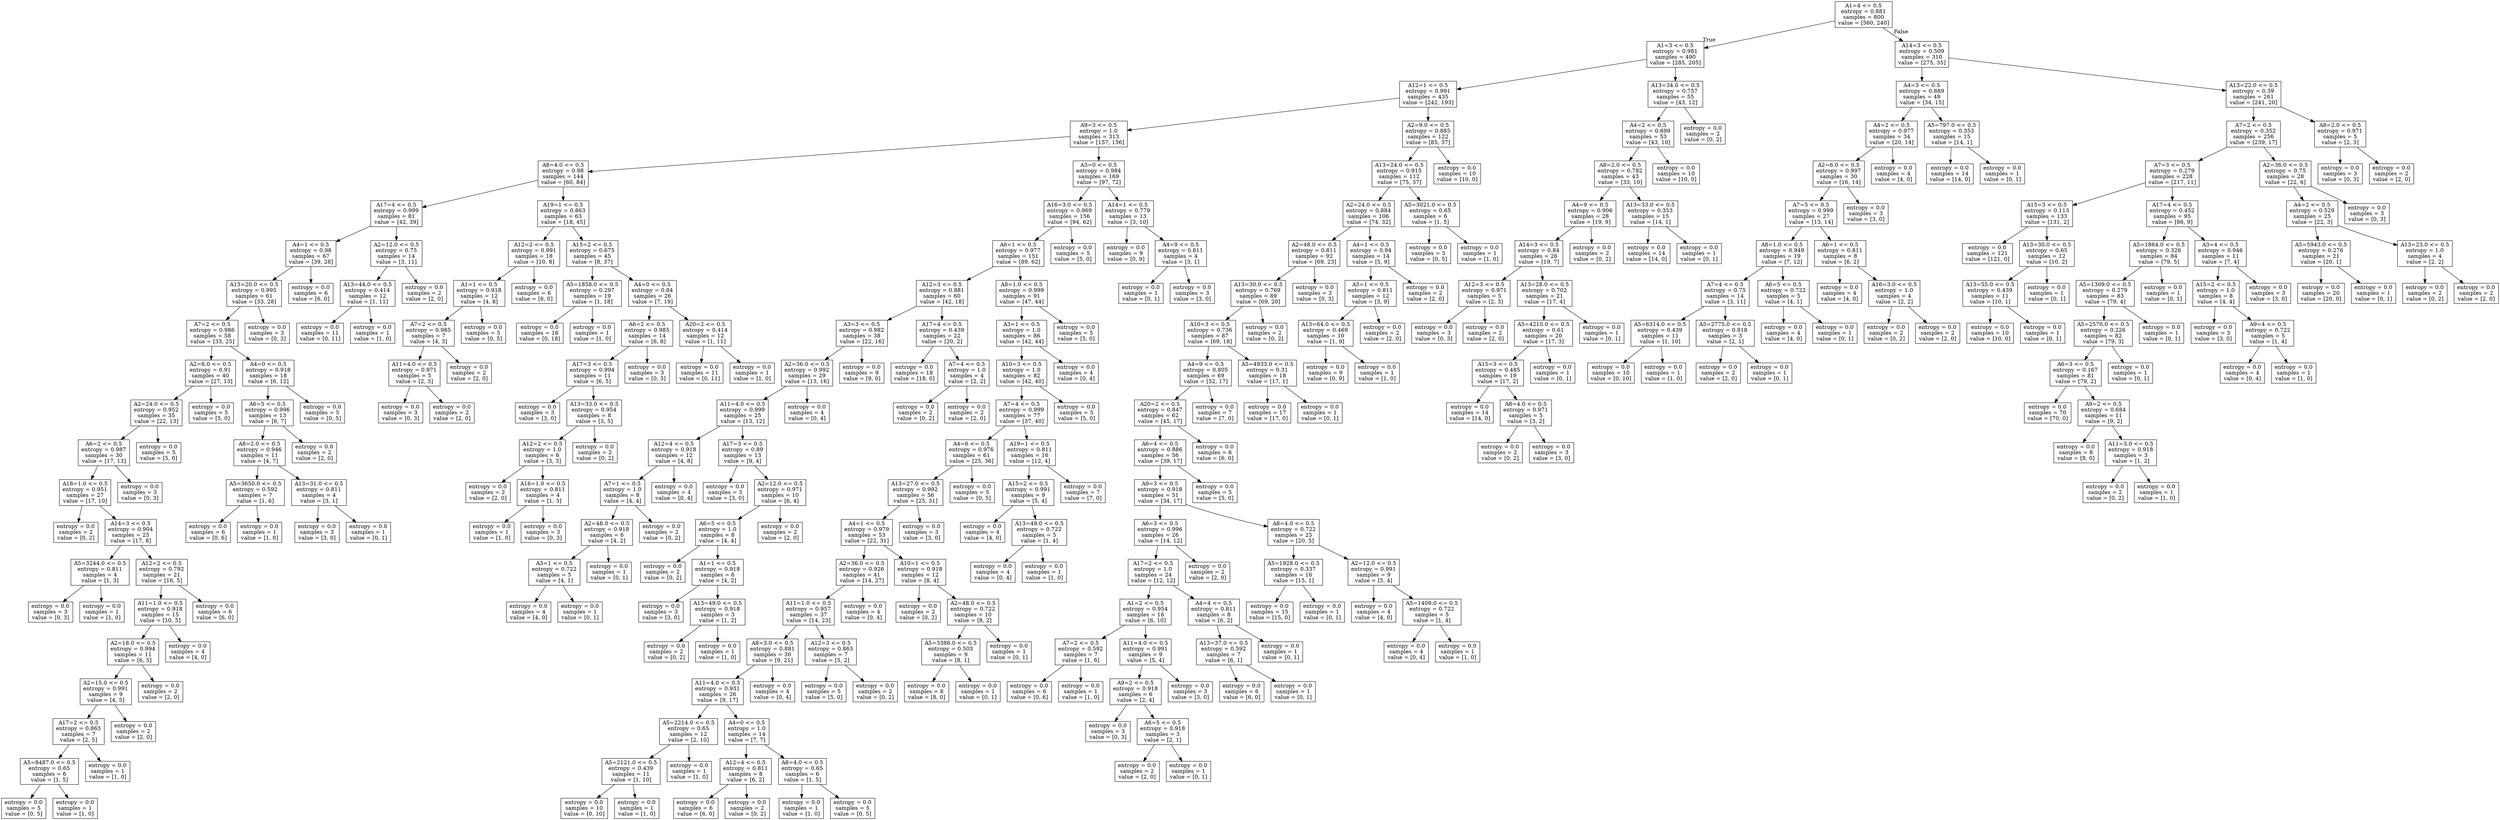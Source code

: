 digraph Tree {
node [shape=box] ;
0 [label="A1=4 <= 0.5\nentropy = 0.881\nsamples = 800\nvalue = [560, 240]"] ;
1 [label="A1=3 <= 0.5\nentropy = 0.981\nsamples = 490\nvalue = [285, 205]"] ;
0 -> 1 [labeldistance=2.5, labelangle=45, headlabel="True"] ;
2 [label="A12=1 <= 0.5\nentropy = 0.991\nsamples = 435\nvalue = [242, 193]"] ;
1 -> 2 ;
3 [label="A9=3 <= 0.5\nentropy = 1.0\nsamples = 313\nvalue = [157, 156]"] ;
2 -> 3 ;
4 [label="A8=4.0 <= 0.5\nentropy = 0.98\nsamples = 144\nvalue = [60, 84]"] ;
3 -> 4 ;
5 [label="A17=4 <= 0.5\nentropy = 0.999\nsamples = 81\nvalue = [42, 39]"] ;
4 -> 5 ;
6 [label="A4=1 <= 0.5\nentropy = 0.98\nsamples = 67\nvalue = [39, 28]"] ;
5 -> 6 ;
7 [label="A13=20.0 <= 0.5\nentropy = 0.995\nsamples = 61\nvalue = [33, 28]"] ;
6 -> 7 ;
8 [label="A7=2 <= 0.5\nentropy = 0.986\nsamples = 58\nvalue = [33, 25]"] ;
7 -> 8 ;
9 [label="A2=6.0 <= 0.5\nentropy = 0.91\nsamples = 40\nvalue = [27, 13]"] ;
8 -> 9 ;
10 [label="A2=24.0 <= 0.5\nentropy = 0.952\nsamples = 35\nvalue = [22, 13]"] ;
9 -> 10 ;
11 [label="A6=2 <= 0.5\nentropy = 0.987\nsamples = 30\nvalue = [17, 13]"] ;
10 -> 11 ;
12 [label="A18=1.0 <= 0.5\nentropy = 0.951\nsamples = 27\nvalue = [17, 10]"] ;
11 -> 12 ;
13 [label="entropy = 0.0\nsamples = 2\nvalue = [0, 2]"] ;
12 -> 13 ;
14 [label="A14=3 <= 0.5\nentropy = 0.904\nsamples = 25\nvalue = [17, 8]"] ;
12 -> 14 ;
15 [label="A5=3244.0 <= 0.5\nentropy = 0.811\nsamples = 4\nvalue = [1, 3]"] ;
14 -> 15 ;
16 [label="entropy = 0.0\nsamples = 3\nvalue = [0, 3]"] ;
15 -> 16 ;
17 [label="entropy = 0.0\nsamples = 1\nvalue = [1, 0]"] ;
15 -> 17 ;
18 [label="A12=2 <= 0.5\nentropy = 0.792\nsamples = 21\nvalue = [16, 5]"] ;
14 -> 18 ;
19 [label="A11=1.0 <= 0.5\nentropy = 0.918\nsamples = 15\nvalue = [10, 5]"] ;
18 -> 19 ;
20 [label="A2=18.0 <= 0.5\nentropy = 0.994\nsamples = 11\nvalue = [6, 5]"] ;
19 -> 20 ;
21 [label="A2=15.0 <= 0.5\nentropy = 0.991\nsamples = 9\nvalue = [4, 5]"] ;
20 -> 21 ;
22 [label="A17=2 <= 0.5\nentropy = 0.863\nsamples = 7\nvalue = [2, 5]"] ;
21 -> 22 ;
23 [label="A5=8487.0 <= 0.5\nentropy = 0.65\nsamples = 6\nvalue = [1, 5]"] ;
22 -> 23 ;
24 [label="entropy = 0.0\nsamples = 5\nvalue = [0, 5]"] ;
23 -> 24 ;
25 [label="entropy = 0.0\nsamples = 1\nvalue = [1, 0]"] ;
23 -> 25 ;
26 [label="entropy = 0.0\nsamples = 1\nvalue = [1, 0]"] ;
22 -> 26 ;
27 [label="entropy = 0.0\nsamples = 2\nvalue = [2, 0]"] ;
21 -> 27 ;
28 [label="entropy = 0.0\nsamples = 2\nvalue = [2, 0]"] ;
20 -> 28 ;
29 [label="entropy = 0.0\nsamples = 4\nvalue = [4, 0]"] ;
19 -> 29 ;
30 [label="entropy = 0.0\nsamples = 6\nvalue = [6, 0]"] ;
18 -> 30 ;
31 [label="entropy = 0.0\nsamples = 3\nvalue = [0, 3]"] ;
11 -> 31 ;
32 [label="entropy = 0.0\nsamples = 5\nvalue = [5, 0]"] ;
10 -> 32 ;
33 [label="entropy = 0.0\nsamples = 5\nvalue = [5, 0]"] ;
9 -> 33 ;
34 [label="A4=0 <= 0.5\nentropy = 0.918\nsamples = 18\nvalue = [6, 12]"] ;
8 -> 34 ;
35 [label="A6=5 <= 0.5\nentropy = 0.996\nsamples = 13\nvalue = [6, 7]"] ;
34 -> 35 ;
36 [label="A8=2.0 <= 0.5\nentropy = 0.946\nsamples = 11\nvalue = [4, 7]"] ;
35 -> 36 ;
37 [label="A5=3650.0 <= 0.5\nentropy = 0.592\nsamples = 7\nvalue = [1, 6]"] ;
36 -> 37 ;
38 [label="entropy = 0.0\nsamples = 6\nvalue = [0, 6]"] ;
37 -> 38 ;
39 [label="entropy = 0.0\nsamples = 1\nvalue = [1, 0]"] ;
37 -> 39 ;
40 [label="A13=31.0 <= 0.5\nentropy = 0.811\nsamples = 4\nvalue = [3, 1]"] ;
36 -> 40 ;
41 [label="entropy = 0.0\nsamples = 3\nvalue = [3, 0]"] ;
40 -> 41 ;
42 [label="entropy = 0.0\nsamples = 1\nvalue = [0, 1]"] ;
40 -> 42 ;
43 [label="entropy = 0.0\nsamples = 2\nvalue = [2, 0]"] ;
35 -> 43 ;
44 [label="entropy = 0.0\nsamples = 5\nvalue = [0, 5]"] ;
34 -> 44 ;
45 [label="entropy = 0.0\nsamples = 3\nvalue = [0, 3]"] ;
7 -> 45 ;
46 [label="entropy = 0.0\nsamples = 6\nvalue = [6, 0]"] ;
6 -> 46 ;
47 [label="A2=12.0 <= 0.5\nentropy = 0.75\nsamples = 14\nvalue = [3, 11]"] ;
5 -> 47 ;
48 [label="A13=44.0 <= 0.5\nentropy = 0.414\nsamples = 12\nvalue = [1, 11]"] ;
47 -> 48 ;
49 [label="entropy = 0.0\nsamples = 11\nvalue = [0, 11]"] ;
48 -> 49 ;
50 [label="entropy = 0.0\nsamples = 1\nvalue = [1, 0]"] ;
48 -> 50 ;
51 [label="entropy = 0.0\nsamples = 2\nvalue = [2, 0]"] ;
47 -> 51 ;
52 [label="A19=1 <= 0.5\nentropy = 0.863\nsamples = 63\nvalue = [18, 45]"] ;
4 -> 52 ;
53 [label="A12=2 <= 0.5\nentropy = 0.991\nsamples = 18\nvalue = [10, 8]"] ;
52 -> 53 ;
54 [label="A1=1 <= 0.5\nentropy = 0.918\nsamples = 12\nvalue = [4, 8]"] ;
53 -> 54 ;
55 [label="A7=2 <= 0.5\nentropy = 0.985\nsamples = 7\nvalue = [4, 3]"] ;
54 -> 55 ;
56 [label="A11=4.0 <= 0.5\nentropy = 0.971\nsamples = 5\nvalue = [2, 3]"] ;
55 -> 56 ;
57 [label="entropy = 0.0\nsamples = 3\nvalue = [0, 3]"] ;
56 -> 57 ;
58 [label="entropy = 0.0\nsamples = 2\nvalue = [2, 0]"] ;
56 -> 58 ;
59 [label="entropy = 0.0\nsamples = 2\nvalue = [2, 0]"] ;
55 -> 59 ;
60 [label="entropy = 0.0\nsamples = 5\nvalue = [0, 5]"] ;
54 -> 60 ;
61 [label="entropy = 0.0\nsamples = 6\nvalue = [6, 0]"] ;
53 -> 61 ;
62 [label="A15=2 <= 0.5\nentropy = 0.675\nsamples = 45\nvalue = [8, 37]"] ;
52 -> 62 ;
63 [label="A5=1858.0 <= 0.5\nentropy = 0.297\nsamples = 19\nvalue = [1, 18]"] ;
62 -> 63 ;
64 [label="entropy = 0.0\nsamples = 18\nvalue = [0, 18]"] ;
63 -> 64 ;
65 [label="entropy = 0.0\nsamples = 1\nvalue = [1, 0]"] ;
63 -> 65 ;
66 [label="A4=0 <= 0.5\nentropy = 0.84\nsamples = 26\nvalue = [7, 19]"] ;
62 -> 66 ;
67 [label="A6=2 <= 0.5\nentropy = 0.985\nsamples = 14\nvalue = [6, 8]"] ;
66 -> 67 ;
68 [label="A17=3 <= 0.5\nentropy = 0.994\nsamples = 11\nvalue = [6, 5]"] ;
67 -> 68 ;
69 [label="entropy = 0.0\nsamples = 3\nvalue = [3, 0]"] ;
68 -> 69 ;
70 [label="A13=33.0 <= 0.5\nentropy = 0.954\nsamples = 8\nvalue = [3, 5]"] ;
68 -> 70 ;
71 [label="A12=2 <= 0.5\nentropy = 1.0\nsamples = 6\nvalue = [3, 3]"] ;
70 -> 71 ;
72 [label="entropy = 0.0\nsamples = 2\nvalue = [2, 0]"] ;
71 -> 72 ;
73 [label="A16=1.0 <= 0.5\nentropy = 0.811\nsamples = 4\nvalue = [1, 3]"] ;
71 -> 73 ;
74 [label="entropy = 0.0\nsamples = 1\nvalue = [1, 0]"] ;
73 -> 74 ;
75 [label="entropy = 0.0\nsamples = 3\nvalue = [0, 3]"] ;
73 -> 75 ;
76 [label="entropy = 0.0\nsamples = 2\nvalue = [0, 2]"] ;
70 -> 76 ;
77 [label="entropy = 0.0\nsamples = 3\nvalue = [0, 3]"] ;
67 -> 77 ;
78 [label="A20=2 <= 0.5\nentropy = 0.414\nsamples = 12\nvalue = [1, 11]"] ;
66 -> 78 ;
79 [label="entropy = 0.0\nsamples = 11\nvalue = [0, 11]"] ;
78 -> 79 ;
80 [label="entropy = 0.0\nsamples = 1\nvalue = [1, 0]"] ;
78 -> 80 ;
81 [label="A3=0 <= 0.5\nentropy = 0.984\nsamples = 169\nvalue = [97, 72]"] ;
3 -> 81 ;
82 [label="A16=3.0 <= 0.5\nentropy = 0.969\nsamples = 156\nvalue = [94, 62]"] ;
81 -> 82 ;
83 [label="A6=1 <= 0.5\nentropy = 0.977\nsamples = 151\nvalue = [89, 62]"] ;
82 -> 83 ;
84 [label="A12=3 <= 0.5\nentropy = 0.881\nsamples = 60\nvalue = [42, 18]"] ;
83 -> 84 ;
85 [label="A3=3 <= 0.5\nentropy = 0.982\nsamples = 38\nvalue = [22, 16]"] ;
84 -> 85 ;
86 [label="A2=36.0 <= 0.5\nentropy = 0.992\nsamples = 29\nvalue = [13, 16]"] ;
85 -> 86 ;
87 [label="A11=4.0 <= 0.5\nentropy = 0.999\nsamples = 25\nvalue = [13, 12]"] ;
86 -> 87 ;
88 [label="A12=4 <= 0.5\nentropy = 0.918\nsamples = 12\nvalue = [4, 8]"] ;
87 -> 88 ;
89 [label="A7=1 <= 0.5\nentropy = 1.0\nsamples = 8\nvalue = [4, 4]"] ;
88 -> 89 ;
90 [label="A2=48.0 <= 0.5\nentropy = 0.918\nsamples = 6\nvalue = [4, 2]"] ;
89 -> 90 ;
91 [label="A3=1 <= 0.5\nentropy = 0.722\nsamples = 5\nvalue = [4, 1]"] ;
90 -> 91 ;
92 [label="entropy = 0.0\nsamples = 4\nvalue = [4, 0]"] ;
91 -> 92 ;
93 [label="entropy = 0.0\nsamples = 1\nvalue = [0, 1]"] ;
91 -> 93 ;
94 [label="entropy = 0.0\nsamples = 1\nvalue = [0, 1]"] ;
90 -> 94 ;
95 [label="entropy = 0.0\nsamples = 2\nvalue = [0, 2]"] ;
89 -> 95 ;
96 [label="entropy = 0.0\nsamples = 4\nvalue = [0, 4]"] ;
88 -> 96 ;
97 [label="A17=3 <= 0.5\nentropy = 0.89\nsamples = 13\nvalue = [9, 4]"] ;
87 -> 97 ;
98 [label="entropy = 0.0\nsamples = 3\nvalue = [3, 0]"] ;
97 -> 98 ;
99 [label="A2=12.0 <= 0.5\nentropy = 0.971\nsamples = 10\nvalue = [6, 4]"] ;
97 -> 99 ;
100 [label="A6=5 <= 0.5\nentropy = 1.0\nsamples = 8\nvalue = [4, 4]"] ;
99 -> 100 ;
101 [label="entropy = 0.0\nsamples = 2\nvalue = [0, 2]"] ;
100 -> 101 ;
102 [label="A1=1 <= 0.5\nentropy = 0.918\nsamples = 6\nvalue = [4, 2]"] ;
100 -> 102 ;
103 [label="entropy = 0.0\nsamples = 3\nvalue = [3, 0]"] ;
102 -> 103 ;
104 [label="A13=49.0 <= 0.5\nentropy = 0.918\nsamples = 3\nvalue = [1, 2]"] ;
102 -> 104 ;
105 [label="entropy = 0.0\nsamples = 2\nvalue = [0, 2]"] ;
104 -> 105 ;
106 [label="entropy = 0.0\nsamples = 1\nvalue = [1, 0]"] ;
104 -> 106 ;
107 [label="entropy = 0.0\nsamples = 2\nvalue = [2, 0]"] ;
99 -> 107 ;
108 [label="entropy = 0.0\nsamples = 4\nvalue = [0, 4]"] ;
86 -> 108 ;
109 [label="entropy = 0.0\nsamples = 9\nvalue = [9, 0]"] ;
85 -> 109 ;
110 [label="A17=4 <= 0.5\nentropy = 0.439\nsamples = 22\nvalue = [20, 2]"] ;
84 -> 110 ;
111 [label="entropy = 0.0\nsamples = 18\nvalue = [18, 0]"] ;
110 -> 111 ;
112 [label="A7=4 <= 0.5\nentropy = 1.0\nsamples = 4\nvalue = [2, 2]"] ;
110 -> 112 ;
113 [label="entropy = 0.0\nsamples = 2\nvalue = [0, 2]"] ;
112 -> 113 ;
114 [label="entropy = 0.0\nsamples = 2\nvalue = [2, 0]"] ;
112 -> 114 ;
115 [label="A8=1.0 <= 0.5\nentropy = 0.999\nsamples = 91\nvalue = [47, 44]"] ;
83 -> 115 ;
116 [label="A3=1 <= 0.5\nentropy = 1.0\nsamples = 86\nvalue = [42, 44]"] ;
115 -> 116 ;
117 [label="A10=3 <= 0.5\nentropy = 1.0\nsamples = 82\nvalue = [42, 40]"] ;
116 -> 117 ;
118 [label="A7=4 <= 0.5\nentropy = 0.999\nsamples = 77\nvalue = [37, 40]"] ;
117 -> 118 ;
119 [label="A4=6 <= 0.5\nentropy = 0.976\nsamples = 61\nvalue = [25, 36]"] ;
118 -> 119 ;
120 [label="A13=27.0 <= 0.5\nentropy = 0.992\nsamples = 56\nvalue = [25, 31]"] ;
119 -> 120 ;
121 [label="A4=1 <= 0.5\nentropy = 0.979\nsamples = 53\nvalue = [22, 31]"] ;
120 -> 121 ;
122 [label="A2=36.0 <= 0.5\nentropy = 0.926\nsamples = 41\nvalue = [14, 27]"] ;
121 -> 122 ;
123 [label="A11=1.0 <= 0.5\nentropy = 0.957\nsamples = 37\nvalue = [14, 23]"] ;
122 -> 123 ;
124 [label="A8=3.0 <= 0.5\nentropy = 0.881\nsamples = 30\nvalue = [9, 21]"] ;
123 -> 124 ;
125 [label="A11=4.0 <= 0.5\nentropy = 0.931\nsamples = 26\nvalue = [9, 17]"] ;
124 -> 125 ;
126 [label="A5=2214.0 <= 0.5\nentropy = 0.65\nsamples = 12\nvalue = [2, 10]"] ;
125 -> 126 ;
127 [label="A5=2121.0 <= 0.5\nentropy = 0.439\nsamples = 11\nvalue = [1, 10]"] ;
126 -> 127 ;
128 [label="entropy = 0.0\nsamples = 10\nvalue = [0, 10]"] ;
127 -> 128 ;
129 [label="entropy = 0.0\nsamples = 1\nvalue = [1, 0]"] ;
127 -> 129 ;
130 [label="entropy = 0.0\nsamples = 1\nvalue = [1, 0]"] ;
126 -> 130 ;
131 [label="A4=0 <= 0.5\nentropy = 1.0\nsamples = 14\nvalue = [7, 7]"] ;
125 -> 131 ;
132 [label="A12=4 <= 0.5\nentropy = 0.811\nsamples = 8\nvalue = [6, 2]"] ;
131 -> 132 ;
133 [label="entropy = 0.0\nsamples = 6\nvalue = [6, 0]"] ;
132 -> 133 ;
134 [label="entropy = 0.0\nsamples = 2\nvalue = [0, 2]"] ;
132 -> 134 ;
135 [label="A8=4.0 <= 0.5\nentropy = 0.65\nsamples = 6\nvalue = [1, 5]"] ;
131 -> 135 ;
136 [label="entropy = 0.0\nsamples = 1\nvalue = [1, 0]"] ;
135 -> 136 ;
137 [label="entropy = 0.0\nsamples = 5\nvalue = [0, 5]"] ;
135 -> 137 ;
138 [label="entropy = 0.0\nsamples = 4\nvalue = [0, 4]"] ;
124 -> 138 ;
139 [label="A12=3 <= 0.5\nentropy = 0.863\nsamples = 7\nvalue = [5, 2]"] ;
123 -> 139 ;
140 [label="entropy = 0.0\nsamples = 5\nvalue = [5, 0]"] ;
139 -> 140 ;
141 [label="entropy = 0.0\nsamples = 2\nvalue = [0, 2]"] ;
139 -> 141 ;
142 [label="entropy = 0.0\nsamples = 4\nvalue = [0, 4]"] ;
122 -> 142 ;
143 [label="A10=1 <= 0.5\nentropy = 0.918\nsamples = 12\nvalue = [8, 4]"] ;
121 -> 143 ;
144 [label="entropy = 0.0\nsamples = 2\nvalue = [0, 2]"] ;
143 -> 144 ;
145 [label="A2=48.0 <= 0.5\nentropy = 0.722\nsamples = 10\nvalue = [8, 2]"] ;
143 -> 145 ;
146 [label="A5=3386.0 <= 0.5\nentropy = 0.503\nsamples = 9\nvalue = [8, 1]"] ;
145 -> 146 ;
147 [label="entropy = 0.0\nsamples = 8\nvalue = [8, 0]"] ;
146 -> 147 ;
148 [label="entropy = 0.0\nsamples = 1\nvalue = [0, 1]"] ;
146 -> 148 ;
149 [label="entropy = 0.0\nsamples = 1\nvalue = [0, 1]"] ;
145 -> 149 ;
150 [label="entropy = 0.0\nsamples = 3\nvalue = [3, 0]"] ;
120 -> 150 ;
151 [label="entropy = 0.0\nsamples = 5\nvalue = [0, 5]"] ;
119 -> 151 ;
152 [label="A19=1 <= 0.5\nentropy = 0.811\nsamples = 16\nvalue = [12, 4]"] ;
118 -> 152 ;
153 [label="A15=2 <= 0.5\nentropy = 0.991\nsamples = 9\nvalue = [5, 4]"] ;
152 -> 153 ;
154 [label="entropy = 0.0\nsamples = 4\nvalue = [4, 0]"] ;
153 -> 154 ;
155 [label="A13=49.0 <= 0.5\nentropy = 0.722\nsamples = 5\nvalue = [1, 4]"] ;
153 -> 155 ;
156 [label="entropy = 0.0\nsamples = 4\nvalue = [0, 4]"] ;
155 -> 156 ;
157 [label="entropy = 0.0\nsamples = 1\nvalue = [1, 0]"] ;
155 -> 157 ;
158 [label="entropy = 0.0\nsamples = 7\nvalue = [7, 0]"] ;
152 -> 158 ;
159 [label="entropy = 0.0\nsamples = 5\nvalue = [5, 0]"] ;
117 -> 159 ;
160 [label="entropy = 0.0\nsamples = 4\nvalue = [0, 4]"] ;
116 -> 160 ;
161 [label="entropy = 0.0\nsamples = 5\nvalue = [5, 0]"] ;
115 -> 161 ;
162 [label="entropy = 0.0\nsamples = 5\nvalue = [5, 0]"] ;
82 -> 162 ;
163 [label="A14=1 <= 0.5\nentropy = 0.779\nsamples = 13\nvalue = [3, 10]"] ;
81 -> 163 ;
164 [label="entropy = 0.0\nsamples = 9\nvalue = [0, 9]"] ;
163 -> 164 ;
165 [label="A4=9 <= 0.5\nentropy = 0.811\nsamples = 4\nvalue = [3, 1]"] ;
163 -> 165 ;
166 [label="entropy = 0.0\nsamples = 1\nvalue = [0, 1]"] ;
165 -> 166 ;
167 [label="entropy = 0.0\nsamples = 3\nvalue = [3, 0]"] ;
165 -> 167 ;
168 [label="A2=9.0 <= 0.5\nentropy = 0.885\nsamples = 122\nvalue = [85, 37]"] ;
2 -> 168 ;
169 [label="A13=24.0 <= 0.5\nentropy = 0.915\nsamples = 112\nvalue = [75, 37]"] ;
168 -> 169 ;
170 [label="A2=24.0 <= 0.5\nentropy = 0.884\nsamples = 106\nvalue = [74, 32]"] ;
169 -> 170 ;
171 [label="A2=48.0 <= 0.5\nentropy = 0.811\nsamples = 92\nvalue = [69, 23]"] ;
170 -> 171 ;
172 [label="A13=30.0 <= 0.5\nentropy = 0.769\nsamples = 89\nvalue = [69, 20]"] ;
171 -> 172 ;
173 [label="A10=3 <= 0.5\nentropy = 0.736\nsamples = 87\nvalue = [69, 18]"] ;
172 -> 173 ;
174 [label="A4=9 <= 0.5\nentropy = 0.805\nsamples = 69\nvalue = [52, 17]"] ;
173 -> 174 ;
175 [label="A20=2 <= 0.5\nentropy = 0.847\nsamples = 62\nvalue = [45, 17]"] ;
174 -> 175 ;
176 [label="A6=4 <= 0.5\nentropy = 0.886\nsamples = 56\nvalue = [39, 17]"] ;
175 -> 176 ;
177 [label="A9=3 <= 0.5\nentropy = 0.918\nsamples = 51\nvalue = [34, 17]"] ;
176 -> 177 ;
178 [label="A6=3 <= 0.5\nentropy = 0.996\nsamples = 26\nvalue = [14, 12]"] ;
177 -> 178 ;
179 [label="A17=2 <= 0.5\nentropy = 1.0\nsamples = 24\nvalue = [12, 12]"] ;
178 -> 179 ;
180 [label="A1=2 <= 0.5\nentropy = 0.954\nsamples = 16\nvalue = [6, 10]"] ;
179 -> 180 ;
181 [label="A7=2 <= 0.5\nentropy = 0.592\nsamples = 7\nvalue = [1, 6]"] ;
180 -> 181 ;
182 [label="entropy = 0.0\nsamples = 6\nvalue = [0, 6]"] ;
181 -> 182 ;
183 [label="entropy = 0.0\nsamples = 1\nvalue = [1, 0]"] ;
181 -> 183 ;
184 [label="A11=4.0 <= 0.5\nentropy = 0.991\nsamples = 9\nvalue = [5, 4]"] ;
180 -> 184 ;
185 [label="A9=2 <= 0.5\nentropy = 0.918\nsamples = 6\nvalue = [2, 4]"] ;
184 -> 185 ;
186 [label="entropy = 0.0\nsamples = 3\nvalue = [0, 3]"] ;
185 -> 186 ;
187 [label="A6=5 <= 0.5\nentropy = 0.918\nsamples = 3\nvalue = [2, 1]"] ;
185 -> 187 ;
188 [label="entropy = 0.0\nsamples = 2\nvalue = [2, 0]"] ;
187 -> 188 ;
189 [label="entropy = 0.0\nsamples = 1\nvalue = [0, 1]"] ;
187 -> 189 ;
190 [label="entropy = 0.0\nsamples = 3\nvalue = [3, 0]"] ;
184 -> 190 ;
191 [label="A4=4 <= 0.5\nentropy = 0.811\nsamples = 8\nvalue = [6, 2]"] ;
179 -> 191 ;
192 [label="A13=37.0 <= 0.5\nentropy = 0.592\nsamples = 7\nvalue = [6, 1]"] ;
191 -> 192 ;
193 [label="entropy = 0.0\nsamples = 6\nvalue = [6, 0]"] ;
192 -> 193 ;
194 [label="entropy = 0.0\nsamples = 1\nvalue = [0, 1]"] ;
192 -> 194 ;
195 [label="entropy = 0.0\nsamples = 1\nvalue = [0, 1]"] ;
191 -> 195 ;
196 [label="entropy = 0.0\nsamples = 2\nvalue = [2, 0]"] ;
178 -> 196 ;
197 [label="A8=4.0 <= 0.5\nentropy = 0.722\nsamples = 25\nvalue = [20, 5]"] ;
177 -> 197 ;
198 [label="A5=1928.0 <= 0.5\nentropy = 0.337\nsamples = 16\nvalue = [15, 1]"] ;
197 -> 198 ;
199 [label="entropy = 0.0\nsamples = 15\nvalue = [15, 0]"] ;
198 -> 199 ;
200 [label="entropy = 0.0\nsamples = 1\nvalue = [0, 1]"] ;
198 -> 200 ;
201 [label="A2=12.0 <= 0.5\nentropy = 0.991\nsamples = 9\nvalue = [5, 4]"] ;
197 -> 201 ;
202 [label="entropy = 0.0\nsamples = 4\nvalue = [4, 0]"] ;
201 -> 202 ;
203 [label="A5=1409.0 <= 0.5\nentropy = 0.722\nsamples = 5\nvalue = [1, 4]"] ;
201 -> 203 ;
204 [label="entropy = 0.0\nsamples = 4\nvalue = [0, 4]"] ;
203 -> 204 ;
205 [label="entropy = 0.0\nsamples = 1\nvalue = [1, 0]"] ;
203 -> 205 ;
206 [label="entropy = 0.0\nsamples = 5\nvalue = [5, 0]"] ;
176 -> 206 ;
207 [label="entropy = 0.0\nsamples = 6\nvalue = [6, 0]"] ;
175 -> 207 ;
208 [label="entropy = 0.0\nsamples = 7\nvalue = [7, 0]"] ;
174 -> 208 ;
209 [label="A5=4933.0 <= 0.5\nentropy = 0.31\nsamples = 18\nvalue = [17, 1]"] ;
173 -> 209 ;
210 [label="entropy = 0.0\nsamples = 17\nvalue = [17, 0]"] ;
209 -> 210 ;
211 [label="entropy = 0.0\nsamples = 1\nvalue = [0, 1]"] ;
209 -> 211 ;
212 [label="entropy = 0.0\nsamples = 2\nvalue = [0, 2]"] ;
172 -> 212 ;
213 [label="entropy = 0.0\nsamples = 3\nvalue = [0, 3]"] ;
171 -> 213 ;
214 [label="A4=1 <= 0.5\nentropy = 0.94\nsamples = 14\nvalue = [5, 9]"] ;
170 -> 214 ;
215 [label="A3=1 <= 0.5\nentropy = 0.811\nsamples = 12\nvalue = [3, 9]"] ;
214 -> 215 ;
216 [label="A13=64.0 <= 0.5\nentropy = 0.469\nsamples = 10\nvalue = [1, 9]"] ;
215 -> 216 ;
217 [label="entropy = 0.0\nsamples = 9\nvalue = [0, 9]"] ;
216 -> 217 ;
218 [label="entropy = 0.0\nsamples = 1\nvalue = [1, 0]"] ;
216 -> 218 ;
219 [label="entropy = 0.0\nsamples = 2\nvalue = [2, 0]"] ;
215 -> 219 ;
220 [label="entropy = 0.0\nsamples = 2\nvalue = [2, 0]"] ;
214 -> 220 ;
221 [label="A5=3021.0 <= 0.5\nentropy = 0.65\nsamples = 6\nvalue = [1, 5]"] ;
169 -> 221 ;
222 [label="entropy = 0.0\nsamples = 5\nvalue = [0, 5]"] ;
221 -> 222 ;
223 [label="entropy = 0.0\nsamples = 1\nvalue = [1, 0]"] ;
221 -> 223 ;
224 [label="entropy = 0.0\nsamples = 10\nvalue = [10, 0]"] ;
168 -> 224 ;
225 [label="A13=34.0 <= 0.5\nentropy = 0.757\nsamples = 55\nvalue = [43, 12]"] ;
1 -> 225 ;
226 [label="A4=2 <= 0.5\nentropy = 0.699\nsamples = 53\nvalue = [43, 10]"] ;
225 -> 226 ;
227 [label="A8=2.0 <= 0.5\nentropy = 0.782\nsamples = 43\nvalue = [33, 10]"] ;
226 -> 227 ;
228 [label="A4=9 <= 0.5\nentropy = 0.906\nsamples = 28\nvalue = [19, 9]"] ;
227 -> 228 ;
229 [label="A14=3 <= 0.5\nentropy = 0.84\nsamples = 26\nvalue = [19, 7]"] ;
228 -> 229 ;
230 [label="A12=3 <= 0.5\nentropy = 0.971\nsamples = 5\nvalue = [2, 3]"] ;
229 -> 230 ;
231 [label="entropy = 0.0\nsamples = 3\nvalue = [0, 3]"] ;
230 -> 231 ;
232 [label="entropy = 0.0\nsamples = 2\nvalue = [2, 0]"] ;
230 -> 232 ;
233 [label="A13=28.0 <= 0.5\nentropy = 0.702\nsamples = 21\nvalue = [17, 4]"] ;
229 -> 233 ;
234 [label="A5=4210.0 <= 0.5\nentropy = 0.61\nsamples = 20\nvalue = [17, 3]"] ;
233 -> 234 ;
235 [label="A15=3 <= 0.5\nentropy = 0.485\nsamples = 19\nvalue = [17, 2]"] ;
234 -> 235 ;
236 [label="entropy = 0.0\nsamples = 14\nvalue = [14, 0]"] ;
235 -> 236 ;
237 [label="A8=4.0 <= 0.5\nentropy = 0.971\nsamples = 5\nvalue = [3, 2]"] ;
235 -> 237 ;
238 [label="entropy = 0.0\nsamples = 2\nvalue = [0, 2]"] ;
237 -> 238 ;
239 [label="entropy = 0.0\nsamples = 3\nvalue = [3, 0]"] ;
237 -> 239 ;
240 [label="entropy = 0.0\nsamples = 1\nvalue = [0, 1]"] ;
234 -> 240 ;
241 [label="entropy = 0.0\nsamples = 1\nvalue = [0, 1]"] ;
233 -> 241 ;
242 [label="entropy = 0.0\nsamples = 2\nvalue = [0, 2]"] ;
228 -> 242 ;
243 [label="A13=33.0 <= 0.5\nentropy = 0.353\nsamples = 15\nvalue = [14, 1]"] ;
227 -> 243 ;
244 [label="entropy = 0.0\nsamples = 14\nvalue = [14, 0]"] ;
243 -> 244 ;
245 [label="entropy = 0.0\nsamples = 1\nvalue = [0, 1]"] ;
243 -> 245 ;
246 [label="entropy = 0.0\nsamples = 10\nvalue = [10, 0]"] ;
226 -> 246 ;
247 [label="entropy = 0.0\nsamples = 2\nvalue = [0, 2]"] ;
225 -> 247 ;
248 [label="A14=3 <= 0.5\nentropy = 0.509\nsamples = 310\nvalue = [275, 35]"] ;
0 -> 248 [labeldistance=2.5, labelangle=-45, headlabel="False"] ;
249 [label="A4=3 <= 0.5\nentropy = 0.889\nsamples = 49\nvalue = [34, 15]"] ;
248 -> 249 ;
250 [label="A4=2 <= 0.5\nentropy = 0.977\nsamples = 34\nvalue = [20, 14]"] ;
249 -> 250 ;
251 [label="A2=6.0 <= 0.5\nentropy = 0.997\nsamples = 30\nvalue = [16, 14]"] ;
250 -> 251 ;
252 [label="A7=5 <= 0.5\nentropy = 0.999\nsamples = 27\nvalue = [13, 14]"] ;
251 -> 252 ;
253 [label="A8=1.0 <= 0.5\nentropy = 0.949\nsamples = 19\nvalue = [7, 12]"] ;
252 -> 253 ;
254 [label="A7=4 <= 0.5\nentropy = 0.75\nsamples = 14\nvalue = [3, 11]"] ;
253 -> 254 ;
255 [label="A5=6314.0 <= 0.5\nentropy = 0.439\nsamples = 11\nvalue = [1, 10]"] ;
254 -> 255 ;
256 [label="entropy = 0.0\nsamples = 10\nvalue = [0, 10]"] ;
255 -> 256 ;
257 [label="entropy = 0.0\nsamples = 1\nvalue = [1, 0]"] ;
255 -> 257 ;
258 [label="A5=2775.0 <= 0.5\nentropy = 0.918\nsamples = 3\nvalue = [2, 1]"] ;
254 -> 258 ;
259 [label="entropy = 0.0\nsamples = 2\nvalue = [2, 0]"] ;
258 -> 259 ;
260 [label="entropy = 0.0\nsamples = 1\nvalue = [0, 1]"] ;
258 -> 260 ;
261 [label="A6=5 <= 0.5\nentropy = 0.722\nsamples = 5\nvalue = [4, 1]"] ;
253 -> 261 ;
262 [label="entropy = 0.0\nsamples = 4\nvalue = [4, 0]"] ;
261 -> 262 ;
263 [label="entropy = 0.0\nsamples = 1\nvalue = [0, 1]"] ;
261 -> 263 ;
264 [label="A6=1 <= 0.5\nentropy = 0.811\nsamples = 8\nvalue = [6, 2]"] ;
252 -> 264 ;
265 [label="entropy = 0.0\nsamples = 4\nvalue = [4, 0]"] ;
264 -> 265 ;
266 [label="A16=3.0 <= 0.5\nentropy = 1.0\nsamples = 4\nvalue = [2, 2]"] ;
264 -> 266 ;
267 [label="entropy = 0.0\nsamples = 2\nvalue = [0, 2]"] ;
266 -> 267 ;
268 [label="entropy = 0.0\nsamples = 2\nvalue = [2, 0]"] ;
266 -> 268 ;
269 [label="entropy = 0.0\nsamples = 3\nvalue = [3, 0]"] ;
251 -> 269 ;
270 [label="entropy = 0.0\nsamples = 4\nvalue = [4, 0]"] ;
250 -> 270 ;
271 [label="A5=797.0 <= 0.5\nentropy = 0.353\nsamples = 15\nvalue = [14, 1]"] ;
249 -> 271 ;
272 [label="entropy = 0.0\nsamples = 14\nvalue = [14, 0]"] ;
271 -> 272 ;
273 [label="entropy = 0.0\nsamples = 1\nvalue = [0, 1]"] ;
271 -> 273 ;
274 [label="A13=22.0 <= 0.5\nentropy = 0.39\nsamples = 261\nvalue = [241, 20]"] ;
248 -> 274 ;
275 [label="A7=2 <= 0.5\nentropy = 0.352\nsamples = 256\nvalue = [239, 17]"] ;
274 -> 275 ;
276 [label="A7=3 <= 0.5\nentropy = 0.279\nsamples = 228\nvalue = [217, 11]"] ;
275 -> 276 ;
277 [label="A15=3 <= 0.5\nentropy = 0.113\nsamples = 133\nvalue = [131, 2]"] ;
276 -> 277 ;
278 [label="entropy = 0.0\nsamples = 121\nvalue = [121, 0]"] ;
277 -> 278 ;
279 [label="A13=30.0 <= 0.5\nentropy = 0.65\nsamples = 12\nvalue = [10, 2]"] ;
277 -> 279 ;
280 [label="A13=55.0 <= 0.5\nentropy = 0.439\nsamples = 11\nvalue = [10, 1]"] ;
279 -> 280 ;
281 [label="entropy = 0.0\nsamples = 10\nvalue = [10, 0]"] ;
280 -> 281 ;
282 [label="entropy = 0.0\nsamples = 1\nvalue = [0, 1]"] ;
280 -> 282 ;
283 [label="entropy = 0.0\nsamples = 1\nvalue = [0, 1]"] ;
279 -> 283 ;
284 [label="A17=4 <= 0.5\nentropy = 0.452\nsamples = 95\nvalue = [86, 9]"] ;
276 -> 284 ;
285 [label="A5=1864.0 <= 0.5\nentropy = 0.326\nsamples = 84\nvalue = [79, 5]"] ;
284 -> 285 ;
286 [label="A5=1309.0 <= 0.5\nentropy = 0.279\nsamples = 83\nvalue = [79, 4]"] ;
285 -> 286 ;
287 [label="A5=2570.0 <= 0.5\nentropy = 0.226\nsamples = 82\nvalue = [79, 3]"] ;
286 -> 287 ;
288 [label="A6=3 <= 0.5\nentropy = 0.167\nsamples = 81\nvalue = [79, 2]"] ;
287 -> 288 ;
289 [label="entropy = 0.0\nsamples = 70\nvalue = [70, 0]"] ;
288 -> 289 ;
290 [label="A9=2 <= 0.5\nentropy = 0.684\nsamples = 11\nvalue = [9, 2]"] ;
288 -> 290 ;
291 [label="entropy = 0.0\nsamples = 8\nvalue = [8, 0]"] ;
290 -> 291 ;
292 [label="A11=3.0 <= 0.5\nentropy = 0.918\nsamples = 3\nvalue = [1, 2]"] ;
290 -> 292 ;
293 [label="entropy = 0.0\nsamples = 2\nvalue = [0, 2]"] ;
292 -> 293 ;
294 [label="entropy = 0.0\nsamples = 1\nvalue = [1, 0]"] ;
292 -> 294 ;
295 [label="entropy = 0.0\nsamples = 1\nvalue = [0, 1]"] ;
287 -> 295 ;
296 [label="entropy = 0.0\nsamples = 1\nvalue = [0, 1]"] ;
286 -> 296 ;
297 [label="entropy = 0.0\nsamples = 1\nvalue = [0, 1]"] ;
285 -> 297 ;
298 [label="A3=4 <= 0.5\nentropy = 0.946\nsamples = 11\nvalue = [7, 4]"] ;
284 -> 298 ;
299 [label="A15=2 <= 0.5\nentropy = 1.0\nsamples = 8\nvalue = [4, 4]"] ;
298 -> 299 ;
300 [label="entropy = 0.0\nsamples = 3\nvalue = [3, 0]"] ;
299 -> 300 ;
301 [label="A9=4 <= 0.5\nentropy = 0.722\nsamples = 5\nvalue = [1, 4]"] ;
299 -> 301 ;
302 [label="entropy = 0.0\nsamples = 4\nvalue = [0, 4]"] ;
301 -> 302 ;
303 [label="entropy = 0.0\nsamples = 1\nvalue = [1, 0]"] ;
301 -> 303 ;
304 [label="entropy = 0.0\nsamples = 3\nvalue = [3, 0]"] ;
298 -> 304 ;
305 [label="A2=36.0 <= 0.5\nentropy = 0.75\nsamples = 28\nvalue = [22, 6]"] ;
275 -> 305 ;
306 [label="A4=2 <= 0.5\nentropy = 0.529\nsamples = 25\nvalue = [22, 3]"] ;
305 -> 306 ;
307 [label="A5=5943.0 <= 0.5\nentropy = 0.276\nsamples = 21\nvalue = [20, 1]"] ;
306 -> 307 ;
308 [label="entropy = 0.0\nsamples = 20\nvalue = [20, 0]"] ;
307 -> 308 ;
309 [label="entropy = 0.0\nsamples = 1\nvalue = [0, 1]"] ;
307 -> 309 ;
310 [label="A13=23.0 <= 0.5\nentropy = 1.0\nsamples = 4\nvalue = [2, 2]"] ;
306 -> 310 ;
311 [label="entropy = 0.0\nsamples = 2\nvalue = [0, 2]"] ;
310 -> 311 ;
312 [label="entropy = 0.0\nsamples = 2\nvalue = [2, 0]"] ;
310 -> 312 ;
313 [label="entropy = 0.0\nsamples = 3\nvalue = [0, 3]"] ;
305 -> 313 ;
314 [label="A8=2.0 <= 0.5\nentropy = 0.971\nsamples = 5\nvalue = [2, 3]"] ;
274 -> 314 ;
315 [label="entropy = 0.0\nsamples = 3\nvalue = [0, 3]"] ;
314 -> 315 ;
316 [label="entropy = 0.0\nsamples = 2\nvalue = [2, 0]"] ;
314 -> 316 ;
}